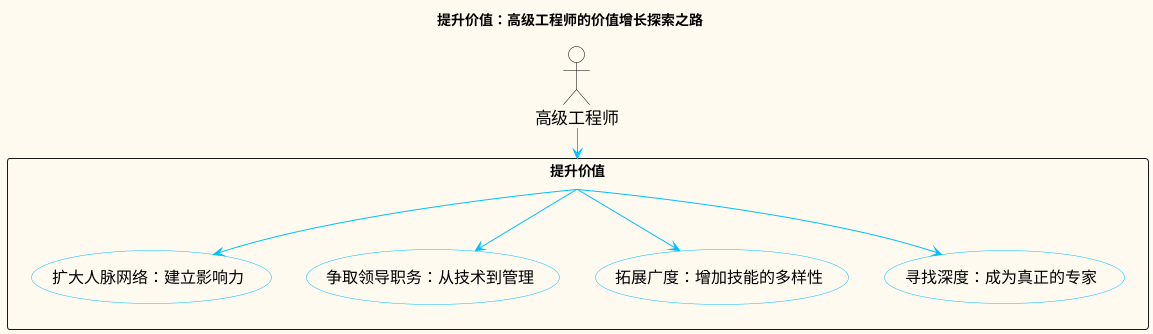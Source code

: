 @startuml
title "提升价值：高级工程师的价值增长探索之路"

skinparam {
BackgroundColor FloralWhite
ArrowColor DeepSkyBlue
ActorBorderColor Black
ActorFontColor Black
ActorFontSize 17
ActorBackgroundColor FloralWhite
UseCaseBorderColor DeepSkyBlue
UseCaseFontColor Black
UseCaseFontSize 16
UseCaseBackgroundColor FloralWhite
}

actor "高级工程师" as engineer

rectangle "提升价值" as valueIncrease {
usecase "寻找深度：成为真正的专家" as depth
usecase "拓展广度：增加技能的多样性" as breadth
usecase "争取领导职务：从技术到管理" as leadership
usecase "扩大人脉网络：建立影响力" as networking
}

engineer --> valueIncrease
valueIncrease --> depth
valueIncrease --> breadth
valueIncrease --> leadership
valueIncrease --> networking
@enduml
